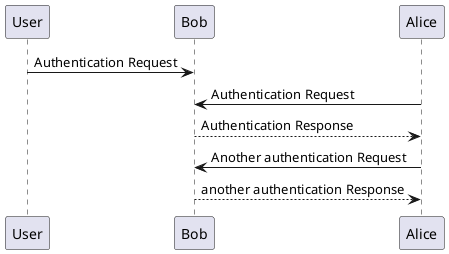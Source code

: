 @startuml
User -> Bob: Authentication Request
Alice -> Bob: Authentication Request
Bob --> Alice: Authentication Response

Alice -> Bob: Another authentication Request
Alice <-- Bob: another authentication Response
@enduml